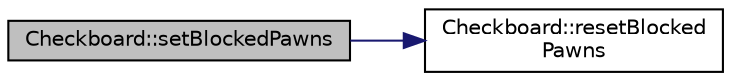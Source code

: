 digraph "Checkboard::setBlockedPawns"
{
 // LATEX_PDF_SIZE
  bgcolor="transparent";
  edge [fontname="Helvetica",fontsize="10",labelfontname="Helvetica",labelfontsize="10"];
  node [fontname="Helvetica",fontsize="10",shape=record];
  rankdir="LR";
  Node1 [label="Checkboard::setBlockedPawns",height=0.2,width=0.4,color="black", fillcolor="grey75", style="filled", fontcolor="black",tooltip=" "];
  Node1 -> Node2 [color="midnightblue",fontsize="10",style="solid",fontname="Helvetica"];
  Node2 [label="Checkboard::resetBlocked\lPawns",height=0.2,width=0.4,color="black",URL="$d7/d22/classCheckboard.html#a9925dab5f1a892b7231c9407c8d1288b",tooltip=" "];
}
